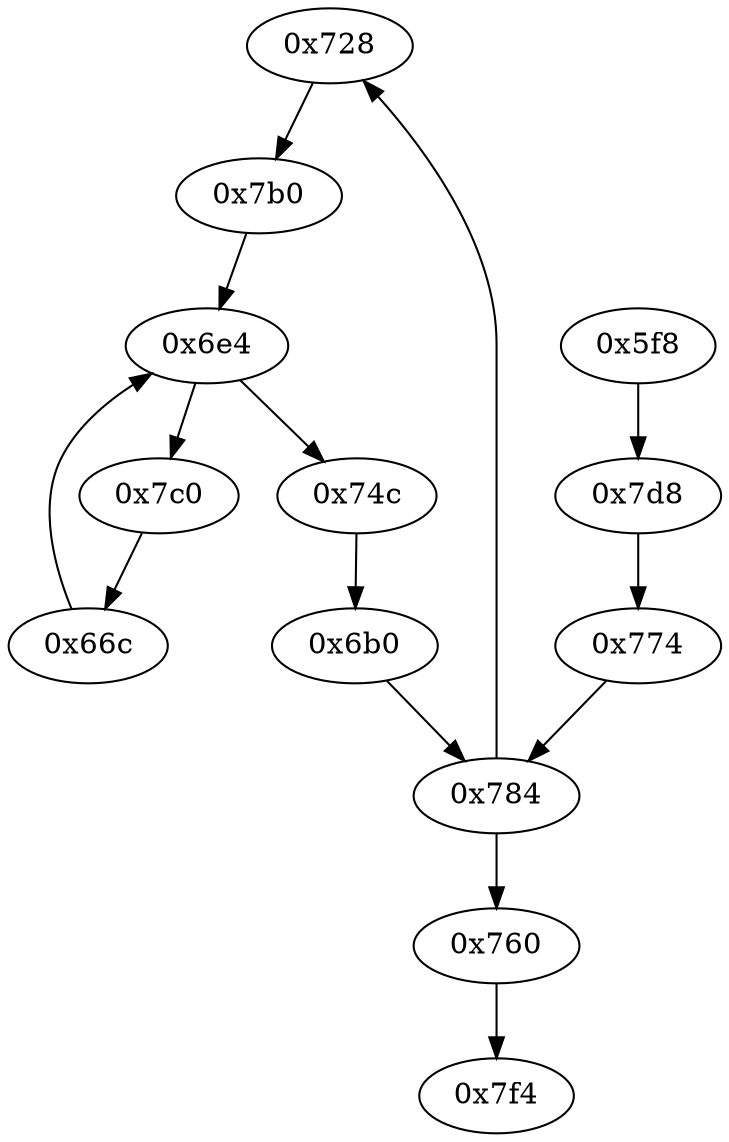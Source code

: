 strict digraph "" {
	"0x728"	 [opcode="[u'ldr', u'b']"];
	"0x7b0"	 [opcode="[u'ldr', u'ldr', u'mov', u'b']"];
	"0x728" -> "0x7b0";
	"0x760"	 [opcode="[u'ldr', u'mov', u'bl', u'ldr', u'b']"];
	"0x7f4"	 [opcode="[u'mov', u'sub', u'pop']"];
	"0x760" -> "0x7f4";
	"0x7d8"	 [opcode="[u'ldr', u'str', u'ldr', u'ldr', u'str', u'ldr', u'b']"];
	"0x774"	 [opcode="[u'mov', u'mov', u'mov', u'b']"];
	"0x7d8" -> "0x774";
	"0x6b0"	 [opcode="[u'ldr', u'ldr', u'mov', u'b']"];
	"0x784"	 [opcode="[u'str', u'str', u'ldr', u'ldr', u'ldrb', u'ldr', u'ldr', u'ldr', u'cmp', u'mov', u'b']"];
	"0x6b0" -> "0x784";
	"0x784" -> "0x728";
	"0x784" -> "0x760";
	"0x74c"	 [opcode="[u'ldr', u'add', u'str', u'ldr', u'b']"];
	"0x74c" -> "0x6b0";
	"0x66c"	 [opcode="[u'ldr', u'ldr', u'add', u'mov', u'b']"];
	"0x6e4"	 [opcode="[u'str', u'str', u'ldr', u'ldrb', u'strb', u'ldr', u'ldr', u'ldrb', u'cmp', u'mov', u'b']"];
	"0x66c" -> "0x6e4";
	"0x7b0" -> "0x6e4";
	"0x774" -> "0x784";
	"0x6e4" -> "0x74c";
	"0x7c0"	 [opcode="[u'ldrb', u'ldr', u'add', u'str', u'ldr', u'b']"];
	"0x6e4" -> "0x7c0";
	"0x5f8"	 [opcode="[u'push', u'add', u'sub', u'add', u'ldr', u'str', u'ldr', u'ldr', u'ldr', u'add', u'b']"];
	"0x5f8" -> "0x7d8";
	"0x7c0" -> "0x66c";
}
